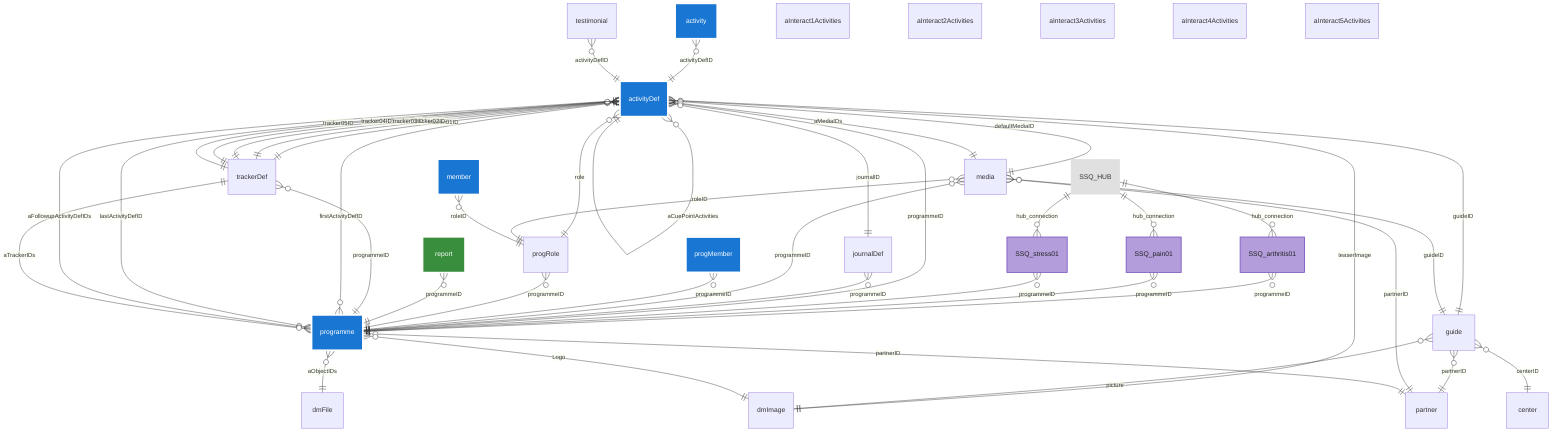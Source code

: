 erDiagram
    activity
    programme
    dmImage
    guide
    progRole
    media
    journalDef
    trackerDef
    partner
    center
    member
    progMember
    dmFile
    report
    testimonial
    %% Farcry Activity Definition %%
    activityDef
    %% Interact Activity Entities %%
    aInteract1Activities
    aInteract2Activities
    aInteract3Activities
    aInteract4Activities
    aInteract5Activities
    %% SSQ Entities %%
    SSQ_HUB
    SSQ_arthritis01
    SSQ_pain01
    SSQ_stress01
    %% Tracker ID Relationships %%
    activityDef }o--|| trackerDef : "tracker01ID"
    activityDef }o--|| trackerDef : "tracker02ID"
    activityDef }o--|| trackerDef : "tracker03ID"
    activityDef }o--|| trackerDef : "tracker04ID"
    activityDef }o--|| trackerDef : "tracker05ID"
    %% Interact Activity Relationships %%
    activityDef }o--|| activityDef : "aInteract1Activities"
    activityDef }o--|| activityDef : "aInteract2Activities"
    activityDef }o--|| activityDef : "aInteract3Activities"
    activityDef }o--|| activityDef : "aInteract4Activities"
    activityDef }o--|| activityDef : "aInteract5Activities"
    %% SSQ Relationships %%
    SSQ_arthritis01 }o--|| programme : "programmeID"
    SSQ_pain01 }o--|| programme : "programmeID"
    SSQ_stress01 }o--|| programme : "programmeID"
    activity }o--|| activityDef : "activityDefID"
    activityDef }o--|| programme : "programmeID"
    activityDef }o--|| dmImage : "teaserImage"
    activityDef }o--|| guide : "guideID"
    activityDef }o--|| progRole : "role"
    activityDef }o--|| activityDef : "onEndID"
    activityDef }o--|| media : "defaultMediaID"
    activityDef }o--|| activityDef : "aCuePointActivities"
    activityDef }o--|| media : "aMediaIDs"
    activityDef }o--|| journalDef : "journalID"
    guide }o--|| dmImage : "picture"
    guide }o--|| partner : "partnerID"
    guide }o--|| center : "centerID"
    journalDef }o--|| programme : "programmeID"
    media }o--|| guide : "guideID"
    media }o--|| partner : "partnerID"
    media }o--|| programme : "programmeID"
    media }o--|| progRole : "roleID"
    member }o--|| progRole : "roleID"
    progMember }o--|| programme : "programmeID"
    programme }o--|| partner : "partnerID"
    programme }o--|| dmImage : "Logo"
    programme }o--|| activityDef : "firstActivityDefID"
    programme }o--|| activityDef : "lastActivityDefID"
    programme }o--|| activityDef : "aFollowupActivityDefIDs"
    programme }o--|| trackerDef : "aTrackerIDs"
    programme }o--|| dmFile : "aObjectIDs"
    progRole }o--|| programme : "programmeID"
    report }o--|| programme : "programmeID"
    testimonial }o--|| activityDef : "activityDefID"
    trackerDef }o--|| programme : "programmeID"
    SSQ_HUB ||--o{ SSQ_arthritis01 : "hub_connection"
    SSQ_HUB ||--o{ SSQ_pain01 : "hub_connection"
    SSQ_HUB ||--o{ SSQ_stress01 : "hub_connection"
style SSQ_HUB fill:#e0e0e0,stroke:#bdbdbd,stroke-width:0px,color:#333
style member fill:#1976d2,stroke:#fff,stroke-width:4px,color:#fff
style progMember fill:#1976d2,stroke:#fff,stroke-width:4px,color:#fff
style activity fill:#1976d2,stroke:#fff,stroke-width:4px,color:#fff
style activityDef fill:#1976d2,stroke:#fff,stroke-width:4px,color:#fff
style programme fill:#1976d2,stroke:#fff,stroke-width:4px,color:#fff
style journal fill:#1976d2,stroke:#fff,stroke-width:4px,color:#fff
style tracker fill:#43a047,stroke:#fff,stroke-width:4px,color:#fff
style report fill:#388e3c,stroke:#fff,stroke-width:3px,color:#fff
style moduleDef fill:#388e3c,stroke:#fff,stroke-width:3px,color:#fff
style module fill:#388e3c,stroke:#fff,stroke-width:3px,color:#fff
style SSQ_arthritis01 fill:#b39ddb,stroke:#7e57c2,stroke-width:2px,color:#222
style SSQ_pain01 fill:#b39ddb,stroke:#7e57c2,stroke-width:2px,color:#222
style SSQ_stress01 fill:#b39ddb,stroke:#7e57c2,stroke-width:2px,color:#222